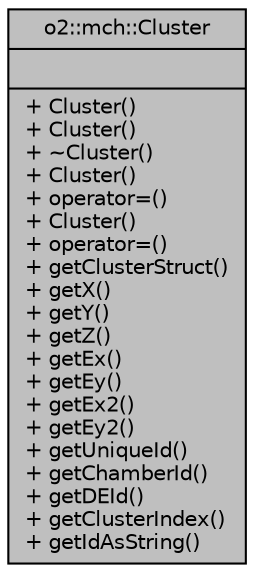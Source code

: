 digraph "o2::mch::Cluster"
{
 // INTERACTIVE_SVG=YES
  bgcolor="transparent";
  edge [fontname="Helvetica",fontsize="10",labelfontname="Helvetica",labelfontsize="10"];
  node [fontname="Helvetica",fontsize="10",shape=record];
  Node1 [label="{o2::mch::Cluster\n||+ Cluster()\l+ Cluster()\l+ ~Cluster()\l+ Cluster()\l+ operator=()\l+ Cluster()\l+ operator=()\l+ getClusterStruct()\l+ getX()\l+ getY()\l+ getZ()\l+ getEx()\l+ getEy()\l+ getEx2()\l+ getEy2()\l+ getUniqueId()\l+ getChamberId()\l+ getDEId()\l+ getClusterIndex()\l+ getIdAsString()\l}",height=0.2,width=0.4,color="black", fillcolor="grey75", style="filled", fontcolor="black"];
}
